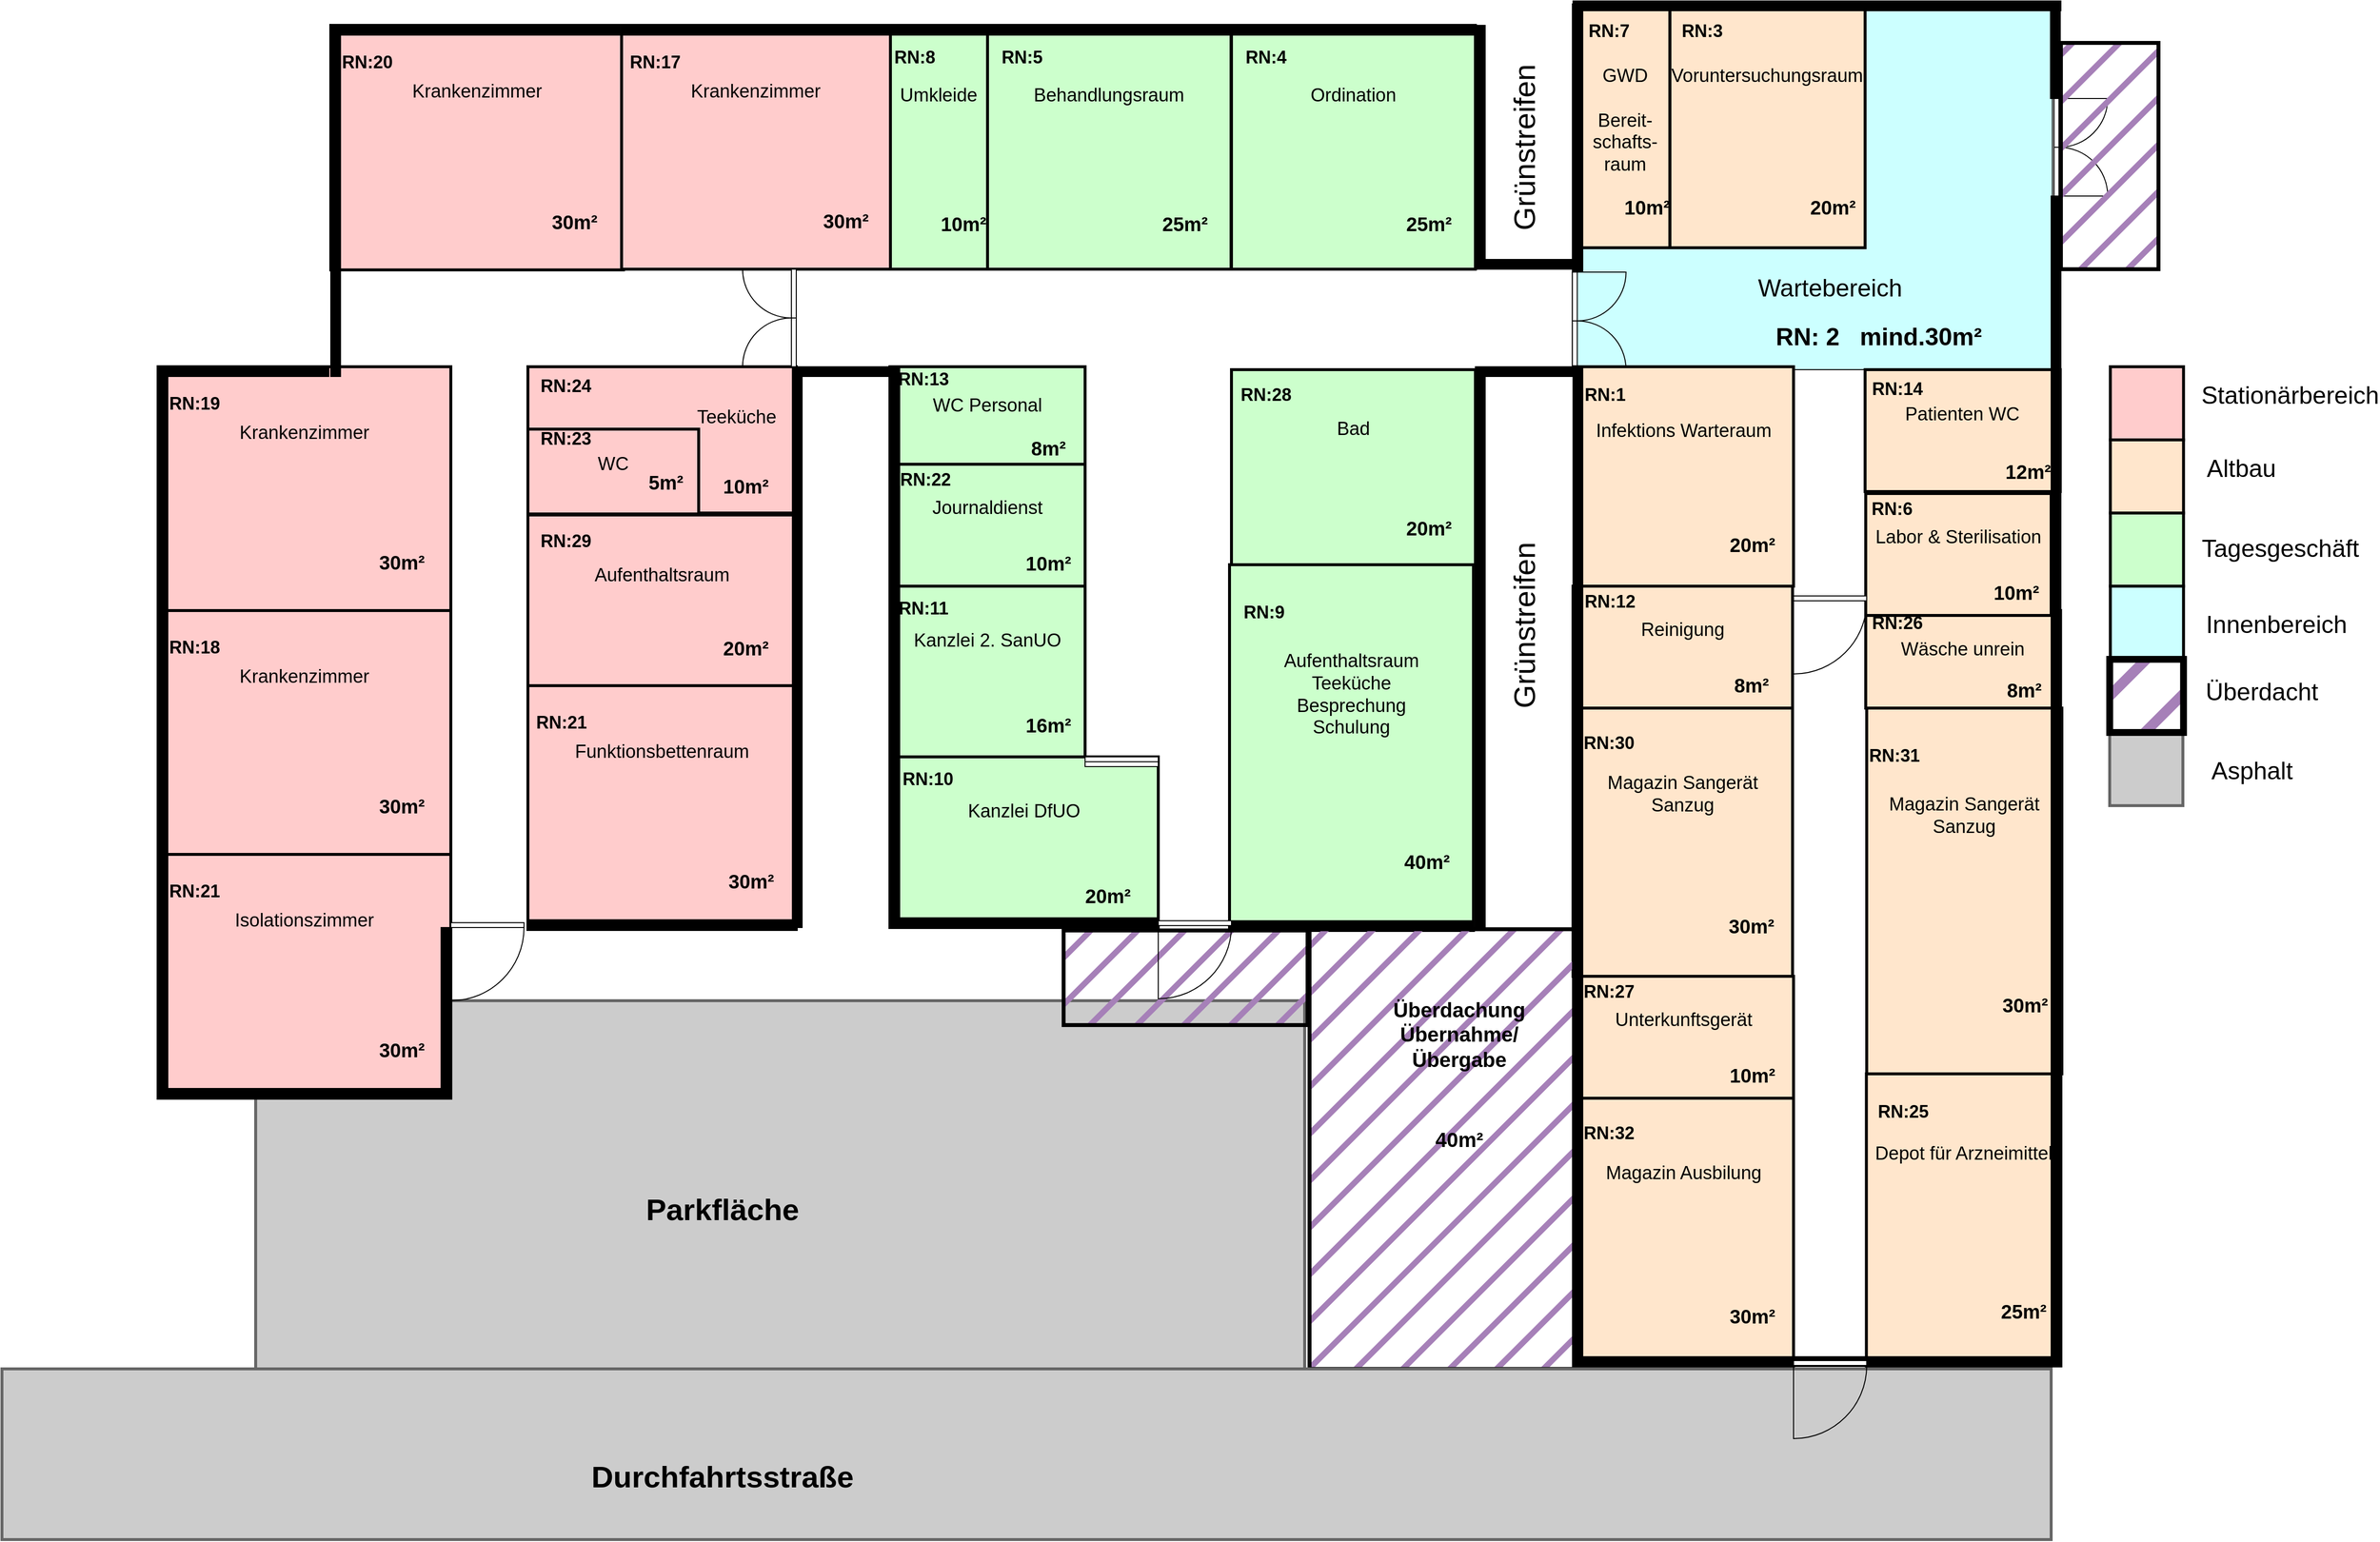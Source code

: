 <mxfile version="20.5.3" type="github"><diagram name="Page-1" id="38b20595-45e3-9b7f-d5ca-b57f44c5b66d"><mxGraphModel dx="6152" dy="2679" grid="1" gridSize="25" guides="1" tooltips="1" connect="1" arrows="1" fold="1" page="1" pageScale="1" pageWidth="1654" pageHeight="1169" math="0" shadow="0"><root><mxCell id="0"/><mxCell id="1" parent="0"/><mxCell id="RjAbN3yXcOrOpelT3g5U-35" value="" style="group" parent="1" vertex="1" connectable="0"><mxGeometry x="-600.66" y="-97" width="500" height="375" as="geometry"/></mxCell><mxCell id="kaSYq1DVyaRBqUA8F0u4-3" value="" style="group" parent="RjAbN3yXcOrOpelT3g5U-35" vertex="1" connectable="0"><mxGeometry width="492" height="375" as="geometry"/></mxCell><mxCell id="RjAbN3yXcOrOpelT3g5U-33" value="" style="rounded=0;whiteSpace=wrap;html=1;fillStyle=solid;fillColor=#CCFFFF;gradientColor=none;" parent="kaSYq1DVyaRBqUA8F0u4-3" vertex="1"><mxGeometry width="492" height="375" as="geometry"/></mxCell><mxCell id="RjAbN3yXcOrOpelT3g5U-34" value="Wartebereich" style="text;html=1;strokeColor=none;fillColor=none;align=center;verticalAlign=middle;whiteSpace=wrap;rounded=0;fillStyle=solid;fontSize=25;" parent="kaSYq1DVyaRBqUA8F0u4-3" vertex="1"><mxGeometry x="142.66" y="275" width="242.66" height="30" as="geometry"/></mxCell><mxCell id="kaSYq1DVyaRBqUA8F0u4-2" value="RN: 2&amp;nbsp;&amp;nbsp; mind.30m²" style="text;html=1;strokeColor=none;fillColor=none;align=center;verticalAlign=middle;whiteSpace=wrap;rounded=0;fillStyle=solid;fontSize=25;fontStyle=1" parent="kaSYq1DVyaRBqUA8F0u4-3" vertex="1"><mxGeometry x="192.66" y="325" width="242.66" height="30" as="geometry"/></mxCell><mxCell id="kaSYq1DVyaRBqUA8F0u4-20" value="" style="group" parent="kaSYq1DVyaRBqUA8F0u4-3" vertex="1" connectable="0"><mxGeometry x="7.34" width="92.66" height="250" as="geometry"/></mxCell><mxCell id="m7lqvvpAXxHi6y3gCFo6-2" value="" style="rounded=0;whiteSpace=wrap;html=1;fillStyle=auto;strokeWidth=3;fillColor=#ffe6cc;strokeColor=#030303;container=0;" parent="kaSYq1DVyaRBqUA8F0u4-20" vertex="1"><mxGeometry width="92.66" height="250" as="geometry"/></mxCell><mxCell id="RjAbN3yXcOrOpelT3g5U-36" value="" style="group" parent="kaSYq1DVyaRBqUA8F0u4-20" vertex="1" connectable="0"><mxGeometry width="92.66" height="250" as="geometry"/></mxCell><mxCell id="m7lqvvpAXxHi6y3gCFo6-3" value="&lt;div&gt;GWD&lt;/div&gt;&lt;div&gt;&lt;br&gt;&lt;/div&gt;&lt;div&gt;Bereit-&lt;/div&gt;&lt;div&gt;schafts-&lt;/div&gt;&lt;div&gt;raum&lt;br&gt;&lt;/div&gt;" style="text;html=1;strokeColor=none;fillColor=none;align=center;verticalAlign=top;whiteSpace=wrap;rounded=0;fillStyle=auto;strokeWidth=3;fontSize=19;container=0;" parent="RjAbN3yXcOrOpelT3g5U-36" vertex="1"><mxGeometry y="55.556" width="92.66" height="138.889" as="geometry"/></mxCell><mxCell id="m7lqvvpAXxHi6y3gCFo6-4" value="RN:7" style="text;html=1;strokeColor=none;fillColor=none;align=center;verticalAlign=middle;whiteSpace=wrap;rounded=0;fillStyle=auto;strokeWidth=3;fontSize=18;fontStyle=1;container=0;" parent="RjAbN3yXcOrOpelT3g5U-36" vertex="1"><mxGeometry x="7.413" width="46.33" height="55.556" as="geometry"/></mxCell><mxCell id="m7lqvvpAXxHi6y3gCFo6-5" value="10m²" style="text;html=1;strokeColor=none;fillColor=none;align=center;verticalAlign=middle;whiteSpace=wrap;rounded=0;fillStyle=auto;strokeWidth=3;fontSize=20;fontStyle=1;container=0;" parent="RjAbN3yXcOrOpelT3g5U-36" vertex="1"><mxGeometry x="46.33" y="166.667" width="46.33" height="83.333" as="geometry"/></mxCell><mxCell id="kaSYq1DVyaRBqUA8F0u4-64" value="" style="verticalLabelPosition=bottom;html=1;verticalAlign=top;align=center;shape=mxgraph.floorplan.doorDouble;aspect=fixed;rotation=-90;" parent="kaSYq1DVyaRBqUA8F0u4-3" vertex="1"><mxGeometry x="-25" y="300" width="100" height="50" as="geometry"/></mxCell><mxCell id="u3zWE18VJpoSn7ixeQs8-63" value="" style="group" parent="1" vertex="1" connectable="0"><mxGeometry x="-500.66" y="-97" width="200" height="250" as="geometry"/></mxCell><mxCell id="u3zWE18VJpoSn7ixeQs8-50" value="" style="rounded=0;whiteSpace=wrap;html=1;fillStyle=auto;strokeWidth=3;fillColor=#ffe6cc;strokeColor=#030303;container=0;" parent="u3zWE18VJpoSn7ixeQs8-63" vertex="1"><mxGeometry width="200" height="250" as="geometry"/></mxCell><mxCell id="u3zWE18VJpoSn7ixeQs8-51" value="&lt;div style=&quot;font-size: 19px;&quot;&gt;Voruntersuchungsraum&lt;/div&gt;&lt;div style=&quot;font-size: 19px;&quot;&gt;&lt;br&gt;&lt;/div&gt;" style="text;html=1;strokeColor=none;fillColor=none;align=center;verticalAlign=top;whiteSpace=wrap;rounded=0;fillStyle=auto;strokeWidth=3;fontSize=19;container=0;" parent="u3zWE18VJpoSn7ixeQs8-63" vertex="1"><mxGeometry y="55.556" width="200" height="138.889" as="geometry"/></mxCell><mxCell id="u3zWE18VJpoSn7ixeQs8-52" value="RN:3" style="text;html=1;strokeColor=none;fillColor=none;align=center;verticalAlign=middle;whiteSpace=wrap;rounded=0;fillStyle=auto;strokeWidth=3;fontSize=18;fontStyle=1;container=0;" parent="u3zWE18VJpoSn7ixeQs8-63" vertex="1"><mxGeometry width="66.667" height="55.556" as="geometry"/></mxCell><mxCell id="u3zWE18VJpoSn7ixeQs8-54" value="20m²" style="text;html=1;strokeColor=none;fillColor=none;align=center;verticalAlign=middle;whiteSpace=wrap;rounded=0;fillStyle=auto;strokeWidth=3;fontSize=20;fontStyle=1;container=0;" parent="u3zWE18VJpoSn7ixeQs8-63" vertex="1"><mxGeometry x="133.333" y="166.667" width="66.667" height="83.333" as="geometry"/></mxCell><mxCell id="kaSYq1DVyaRBqUA8F0u4-56" value="" style="rounded=0;whiteSpace=wrap;html=1;strokeWidth=3;fontSize=21;fillColor=#CCCCCC;fontColor=#333333;strokeColor=#666666;" parent="1" vertex="1"><mxGeometry x="-1950" y="925" width="1075" height="400" as="geometry"/></mxCell><mxCell id="kaSYq1DVyaRBqUA8F0u4-21" value="" style="group" parent="1" vertex="1" connectable="0"><mxGeometry x="-300.66" y="278" width="200" height="125" as="geometry"/></mxCell><mxCell id="kaSYq1DVyaRBqUA8F0u4-22" value="" style="rounded=0;whiteSpace=wrap;html=1;fillStyle=auto;strokeWidth=3;fillColor=#ffe6cc;strokeColor=#030303;container=0;" parent="kaSYq1DVyaRBqUA8F0u4-21" vertex="1"><mxGeometry width="200" height="125" as="geometry"/></mxCell><mxCell id="kaSYq1DVyaRBqUA8F0u4-23" value="Patienten WC" style="text;html=1;strokeColor=none;fillColor=none;align=center;verticalAlign=top;whiteSpace=wrap;rounded=0;fillStyle=auto;strokeWidth=3;fontSize=19;container=0;" parent="kaSYq1DVyaRBqUA8F0u4-21" vertex="1"><mxGeometry y="27.778" width="200" height="69.444" as="geometry"/></mxCell><mxCell id="kaSYq1DVyaRBqUA8F0u4-24" value="RN:14" style="text;html=1;strokeColor=none;fillColor=none;align=center;verticalAlign=middle;whiteSpace=wrap;rounded=0;fillStyle=auto;strokeWidth=3;fontSize=18;fontStyle=1;container=0;" parent="kaSYq1DVyaRBqUA8F0u4-21" vertex="1"><mxGeometry y="6" width="66.667" height="27.778" as="geometry"/></mxCell><mxCell id="kaSYq1DVyaRBqUA8F0u4-25" value="12m²" style="text;html=1;strokeColor=none;fillColor=none;align=center;verticalAlign=middle;whiteSpace=wrap;rounded=0;fillStyle=auto;strokeWidth=3;fontSize=20;fontStyle=1;container=0;" parent="kaSYq1DVyaRBqUA8F0u4-21" vertex="1"><mxGeometry x="133.333" y="83.333" width="66.667" height="41.667" as="geometry"/></mxCell><mxCell id="QElfXkJachdiM2EICLBZ-1" value="" style="group" parent="1" vertex="1" connectable="0"><mxGeometry x="-300" y="525" width="199.67" height="100" as="geometry"/></mxCell><mxCell id="QElfXkJachdiM2EICLBZ-2" value="" style="rounded=0;whiteSpace=wrap;html=1;fillStyle=auto;strokeWidth=3;fillColor=#ffe6cc;strokeColor=#030303;container=0;" parent="QElfXkJachdiM2EICLBZ-1" vertex="1"><mxGeometry width="199.67" height="100" as="geometry"/></mxCell><mxCell id="QElfXkJachdiM2EICLBZ-3" value="Wäsche unrein" style="text;html=1;strokeColor=none;fillColor=none;align=center;verticalAlign=top;whiteSpace=wrap;rounded=0;fillStyle=auto;strokeWidth=3;fontSize=19;container=0;" parent="QElfXkJachdiM2EICLBZ-1" vertex="1"><mxGeometry y="21.53" width="199.341" height="55" as="geometry"/></mxCell><mxCell id="QElfXkJachdiM2EICLBZ-4" value="RN:26" style="text;html=1;strokeColor=none;fillColor=none;align=center;verticalAlign=middle;whiteSpace=wrap;rounded=0;fillStyle=auto;strokeWidth=3;fontSize=18;fontStyle=1;container=0;" parent="QElfXkJachdiM2EICLBZ-1" vertex="1"><mxGeometry x="3.55" width="56.906" height="26" as="geometry"/></mxCell><mxCell id="QElfXkJachdiM2EICLBZ-5" value="8m²" style="text;html=1;strokeColor=none;fillColor=none;align=center;verticalAlign=middle;whiteSpace=wrap;rounded=0;fillStyle=auto;strokeWidth=3;fontSize=20;fontStyle=1;container=0;" parent="QElfXkJachdiM2EICLBZ-1" vertex="1"><mxGeometry x="124.794" y="62" width="74.547" height="38" as="geometry"/></mxCell><mxCell id="kaSYq1DVyaRBqUA8F0u4-6" value="" style="group" parent="1" vertex="1" connectable="0"><mxGeometry x="-599" y="275" width="225" height="225" as="geometry"/></mxCell><mxCell id="m7lqvvpAXxHi6y3gCFo6-7" value="" style="rounded=0;whiteSpace=wrap;html=1;fillStyle=auto;strokeWidth=3;fillColor=#ffe6cc;strokeColor=#030303;container=0;" parent="kaSYq1DVyaRBqUA8F0u4-6" vertex="1"><mxGeometry width="225" height="225" as="geometry"/></mxCell><mxCell id="m7lqvvpAXxHi6y3gCFo6-8" value="Infektions Warteraum" style="text;html=1;strokeColor=none;fillColor=none;align=center;verticalAlign=top;whiteSpace=wrap;rounded=0;fillStyle=auto;strokeWidth=3;fontSize=19;container=0;" parent="kaSYq1DVyaRBqUA8F0u4-6" vertex="1"><mxGeometry x="0.37" y="48.442" width="224.63" height="123.75" as="geometry"/></mxCell><mxCell id="m7lqvvpAXxHi6y3gCFo6-9" value="RN:1" style="text;html=1;strokeColor=none;fillColor=none;align=center;verticalAlign=middle;whiteSpace=wrap;rounded=0;fillStyle=auto;strokeWidth=3;fontSize=18;fontStyle=1;container=0;" parent="kaSYq1DVyaRBqUA8F0u4-6" vertex="1"><mxGeometry x="0.37" width="64.125" height="58.5" as="geometry"/></mxCell><mxCell id="m7lqvvpAXxHi6y3gCFo6-10" value="20m²" style="text;html=1;strokeColor=none;fillColor=none;align=center;verticalAlign=middle;whiteSpace=wrap;rounded=0;fillStyle=auto;strokeWidth=3;fontSize=20;fontStyle=1;container=0;" parent="kaSYq1DVyaRBqUA8F0u4-6" vertex="1"><mxGeometry x="140.995" y="139.5" width="84.004" height="85.5" as="geometry"/></mxCell><mxCell id="m7lqvvpAXxHi6y3gCFo6-11" value="" style="group" parent="1" vertex="1" connectable="0"><mxGeometry x="-300" y="405" width="190" height="125" as="geometry"/></mxCell><mxCell id="m7lqvvpAXxHi6y3gCFo6-12" value="" style="rounded=0;whiteSpace=wrap;html=1;fillStyle=auto;strokeWidth=3;fillColor=#ffe6cc;strokeColor=#030303;container=0;" parent="m7lqvvpAXxHi6y3gCFo6-11" vertex="1"><mxGeometry width="190.0" height="125" as="geometry"/></mxCell><mxCell id="m7lqvvpAXxHi6y3gCFo6-13" value="Labor &amp;amp; Sterilisation" style="text;html=1;strokeColor=none;fillColor=none;align=center;verticalAlign=top;whiteSpace=wrap;rounded=0;fillStyle=auto;strokeWidth=3;fontSize=19;container=0;" parent="m7lqvvpAXxHi6y3gCFo6-11" vertex="1"><mxGeometry y="26.913" width="189.687" height="68.75" as="geometry"/></mxCell><mxCell id="m7lqvvpAXxHi6y3gCFo6-14" value="RN:6" style="text;html=1;strokeColor=none;fillColor=none;align=center;verticalAlign=middle;whiteSpace=wrap;rounded=0;fillStyle=auto;strokeWidth=3;fontSize=18;fontStyle=1;container=0;" parent="m7lqvvpAXxHi6y3gCFo6-11" vertex="1"><mxGeometry width="54.15" height="32.5" as="geometry"/></mxCell><mxCell id="m7lqvvpAXxHi6y3gCFo6-15" value="10m²" style="text;html=1;strokeColor=none;fillColor=none;align=center;verticalAlign=middle;whiteSpace=wrap;rounded=0;fillStyle=auto;strokeWidth=3;fontSize=20;fontStyle=1;container=0;" parent="m7lqvvpAXxHi6y3gCFo6-11" vertex="1"><mxGeometry x="118.75" y="77.5" width="70.936" height="47.5" as="geometry"/></mxCell><mxCell id="m7lqvvpAXxHi6y3gCFo6-16" value="" style="group" parent="1" vertex="1" connectable="0"><mxGeometry x="-1200" y="-75" width="249.59" height="250" as="geometry"/></mxCell><mxCell id="m7lqvvpAXxHi6y3gCFo6-17" value="" style="rounded=0;whiteSpace=wrap;html=1;fillStyle=auto;strokeWidth=3;fillColor=#CCFFCC;strokeColor=#030303;container=0;" parent="m7lqvvpAXxHi6y3gCFo6-16" vertex="1"><mxGeometry width="249.59" height="250" as="geometry"/></mxCell><mxCell id="m7lqvvpAXxHi6y3gCFo6-18" value="&lt;div style=&quot;font-size: 19px;&quot;&gt;Behandlungsraum&lt;/div&gt;&lt;div style=&quot;font-size: 19px;&quot;&gt;&lt;br&gt;&lt;/div&gt;" style="text;html=1;strokeColor=none;fillColor=none;align=center;verticalAlign=top;whiteSpace=wrap;rounded=0;fillStyle=auto;strokeWidth=3;fontSize=19;container=0;" parent="m7lqvvpAXxHi6y3gCFo6-16" vertex="1"><mxGeometry y="53.825" width="249.179" height="137.5" as="geometry"/></mxCell><mxCell id="m7lqvvpAXxHi6y3gCFo6-19" value="&lt;div&gt;RN:5&lt;/div&gt;" style="text;html=1;strokeColor=none;fillColor=none;align=center;verticalAlign=middle;whiteSpace=wrap;rounded=0;fillStyle=auto;strokeWidth=3;fontSize=18;fontStyle=1;container=0;" parent="m7lqvvpAXxHi6y3gCFo6-16" vertex="1"><mxGeometry width="71.133" height="65" as="geometry"/></mxCell><mxCell id="m7lqvvpAXxHi6y3gCFo6-20" value="25m²" style="text;html=1;strokeColor=none;fillColor=none;align=center;verticalAlign=middle;whiteSpace=wrap;rounded=0;fillStyle=auto;strokeWidth=3;fontSize=20;fontStyle=1;container=0;" parent="m7lqvvpAXxHi6y3gCFo6-16" vertex="1"><mxGeometry x="155.994" y="155" width="93.184" height="95.0" as="geometry"/></mxCell><mxCell id="m7lqvvpAXxHi6y3gCFo6-23" value="" style="group" parent="1" vertex="1" connectable="0"><mxGeometry x="-952" y="478" width="250" height="375" as="geometry"/></mxCell><mxCell id="m7lqvvpAXxHi6y3gCFo6-24" value="" style="rounded=0;whiteSpace=wrap;html=1;fillStyle=auto;strokeWidth=3;fillColor=#CCFFCC;strokeColor=#030303;container=0;" parent="m7lqvvpAXxHi6y3gCFo6-23" vertex="1"><mxGeometry width="250" height="375.0" as="geometry"/></mxCell><mxCell id="m7lqvvpAXxHi6y3gCFo6-25" value="&lt;div&gt;Aufenthaltsraum&lt;/div&gt;&lt;div&gt;Teeküche&lt;/div&gt;&lt;div&gt;Besprechung&lt;/div&gt;&lt;div&gt;Schulung&lt;br&gt;&lt;/div&gt;" style="text;html=1;strokeColor=none;fillColor=none;align=center;verticalAlign=top;whiteSpace=wrap;rounded=0;fillStyle=auto;strokeWidth=3;fontSize=19;container=0;" parent="m7lqvvpAXxHi6y3gCFo6-23" vertex="1"><mxGeometry y="80.738" width="249.588" height="206.25" as="geometry"/></mxCell><mxCell id="m7lqvvpAXxHi6y3gCFo6-26" value="RN:9" style="text;html=1;strokeColor=none;fillColor=none;align=center;verticalAlign=middle;whiteSpace=wrap;rounded=0;fillStyle=auto;strokeWidth=3;fontSize=18;fontStyle=1;container=0;" parent="m7lqvvpAXxHi6y3gCFo6-23" vertex="1"><mxGeometry width="71.25" height="97.5" as="geometry"/></mxCell><mxCell id="m7lqvvpAXxHi6y3gCFo6-27" value="40m²" style="text;html=1;strokeColor=none;fillColor=none;align=center;verticalAlign=middle;whiteSpace=wrap;rounded=0;fillStyle=auto;strokeWidth=3;fontSize=20;fontStyle=1;container=0;" parent="m7lqvvpAXxHi6y3gCFo6-23" vertex="1"><mxGeometry x="156.25" y="232.5" width="93.337" height="142.5" as="geometry"/></mxCell><mxCell id="m7lqvvpAXxHi6y3gCFo6-28" value="" style="group" parent="1" vertex="1" connectable="0"><mxGeometry x="-950" y="-75" width="250" height="250" as="geometry"/></mxCell><mxCell id="m7lqvvpAXxHi6y3gCFo6-29" value="" style="rounded=0;whiteSpace=wrap;html=1;fillStyle=auto;strokeWidth=3;fillColor=#CCFFCC;strokeColor=#030303;container=0;" parent="m7lqvvpAXxHi6y3gCFo6-28" vertex="1"><mxGeometry width="250" height="250" as="geometry"/></mxCell><mxCell id="m7lqvvpAXxHi6y3gCFo6-30" value="Ordination" style="text;html=1;strokeColor=none;fillColor=none;align=center;verticalAlign=top;whiteSpace=wrap;rounded=0;fillStyle=auto;strokeWidth=3;fontSize=19;container=0;" parent="m7lqvvpAXxHi6y3gCFo6-28" vertex="1"><mxGeometry y="53.825" width="249.588" height="137.5" as="geometry"/></mxCell><mxCell id="m7lqvvpAXxHi6y3gCFo6-31" value="&lt;div&gt;RN:4&lt;/div&gt;" style="text;html=1;strokeColor=none;fillColor=none;align=center;verticalAlign=middle;whiteSpace=wrap;rounded=0;fillStyle=auto;strokeWidth=3;fontSize=18;fontStyle=1;container=0;" parent="m7lqvvpAXxHi6y3gCFo6-28" vertex="1"><mxGeometry width="71.25" height="65.0" as="geometry"/></mxCell><mxCell id="m7lqvvpAXxHi6y3gCFo6-32" value="25m²" style="text;html=1;strokeColor=none;fillColor=none;align=center;verticalAlign=middle;whiteSpace=wrap;rounded=0;fillStyle=auto;strokeWidth=3;fontSize=20;fontStyle=1;container=0;" parent="m7lqvvpAXxHi6y3gCFo6-28" vertex="1"><mxGeometry x="156.25" y="155.0" width="93.337" height="95.0" as="geometry"/></mxCell><mxCell id="m7lqvvpAXxHi6y3gCFo6-34" value="" style="group" parent="1" vertex="1" connectable="0"><mxGeometry x="-950" y="278" width="250" height="200" as="geometry"/></mxCell><mxCell id="m7lqvvpAXxHi6y3gCFo6-35" value="" style="rounded=0;whiteSpace=wrap;html=1;fillStyle=auto;strokeWidth=3;fillColor=#CCFFCC;strokeColor=#030303;container=0;" parent="m7lqvvpAXxHi6y3gCFo6-34" vertex="1"><mxGeometry width="250" height="200" as="geometry"/></mxCell><mxCell id="m7lqvvpAXxHi6y3gCFo6-36" value="Bad" style="text;html=1;strokeColor=none;fillColor=none;align=center;verticalAlign=top;whiteSpace=wrap;rounded=0;fillStyle=auto;strokeWidth=3;fontSize=19;container=0;" parent="m7lqvvpAXxHi6y3gCFo6-34" vertex="1"><mxGeometry y="43.06" width="249.588" height="110" as="geometry"/></mxCell><mxCell id="m7lqvvpAXxHi6y3gCFo6-37" value="RN:28" style="text;html=1;strokeColor=none;fillColor=none;align=center;verticalAlign=middle;whiteSpace=wrap;rounded=0;fillStyle=auto;strokeWidth=3;fontSize=18;fontStyle=1;container=0;" parent="m7lqvvpAXxHi6y3gCFo6-34" vertex="1"><mxGeometry width="71.25" height="52" as="geometry"/></mxCell><mxCell id="m7lqvvpAXxHi6y3gCFo6-38" value="20m²" style="text;html=1;strokeColor=none;fillColor=none;align=center;verticalAlign=middle;whiteSpace=wrap;rounded=0;fillStyle=auto;strokeWidth=3;fontSize=20;fontStyle=1;container=0;" parent="m7lqvvpAXxHi6y3gCFo6-34" vertex="1"><mxGeometry x="156.25" y="124" width="93.338" height="76" as="geometry"/></mxCell><mxCell id="m7lqvvpAXxHi6y3gCFo6-39" value="" style="group;fillColor=none;" parent="1" vertex="1" connectable="0"><mxGeometry x="-1300" y="275" width="200" height="103" as="geometry"/></mxCell><mxCell id="m7lqvvpAXxHi6y3gCFo6-40" value="" style="rounded=0;whiteSpace=wrap;html=1;fillStyle=auto;strokeWidth=3;fillColor=#CCFFCC;strokeColor=#030303;container=0;" parent="m7lqvvpAXxHi6y3gCFo6-39" vertex="1"><mxGeometry width="200" height="103" as="geometry"/></mxCell><mxCell id="m7lqvvpAXxHi6y3gCFo6-41" value="WC Personal" style="text;html=1;strokeColor=none;fillColor=none;align=center;verticalAlign=top;whiteSpace=wrap;rounded=0;fillStyle=auto;strokeWidth=3;fontSize=19;container=0;" parent="m7lqvvpAXxHi6y3gCFo6-39" vertex="1"><mxGeometry y="22.176" width="199.671" height="56.65" as="geometry"/></mxCell><mxCell id="m7lqvvpAXxHi6y3gCFo6-42" value="RN:13" style="text;html=1;strokeColor=none;fillColor=none;align=center;verticalAlign=middle;whiteSpace=wrap;rounded=0;fillStyle=auto;strokeWidth=3;fontSize=18;fontStyle=1;container=0;" parent="m7lqvvpAXxHi6y3gCFo6-39" vertex="1"><mxGeometry x="6" width="57" height="26.78" as="geometry"/></mxCell><mxCell id="m7lqvvpAXxHi6y3gCFo6-43" value="8m²" style="text;html=1;strokeColor=none;fillColor=none;align=center;verticalAlign=middle;whiteSpace=wrap;rounded=0;fillStyle=auto;strokeWidth=3;fontSize=20;fontStyle=1;container=0;" parent="m7lqvvpAXxHi6y3gCFo6-39" vertex="1"><mxGeometry x="125" y="63.86" width="74.67" height="39.14" as="geometry"/></mxCell><mxCell id="m7lqvvpAXxHi6y3gCFo6-45" value="" style="group" parent="1" vertex="1" connectable="0"><mxGeometry x="-1300" y="-75" width="100" height="250" as="geometry"/></mxCell><mxCell id="m7lqvvpAXxHi6y3gCFo6-46" value="" style="rounded=0;whiteSpace=wrap;html=1;fillStyle=auto;strokeWidth=3;fillColor=#CCFFCC;strokeColor=#030303;container=0;" parent="m7lqvvpAXxHi6y3gCFo6-45" vertex="1"><mxGeometry width="100" height="250" as="geometry"/></mxCell><mxCell id="m7lqvvpAXxHi6y3gCFo6-47" value="Umkleide" style="text;html=1;strokeColor=none;fillColor=none;align=center;verticalAlign=top;whiteSpace=wrap;rounded=0;fillStyle=auto;strokeWidth=3;fontSize=19;container=0;" parent="m7lqvvpAXxHi6y3gCFo6-45" vertex="1"><mxGeometry y="53.825" width="99.835" height="137.5" as="geometry"/></mxCell><mxCell id="m7lqvvpAXxHi6y3gCFo6-48" value="RN:8" style="text;html=1;strokeColor=none;fillColor=none;align=center;verticalAlign=middle;whiteSpace=wrap;rounded=0;fillStyle=auto;strokeWidth=3;fontSize=18;fontStyle=1;container=0;" parent="m7lqvvpAXxHi6y3gCFo6-45" vertex="1"><mxGeometry x="11" width="28.5" height="65.0" as="geometry"/></mxCell><mxCell id="m7lqvvpAXxHi6y3gCFo6-49" value="&lt;div&gt;10m²&lt;/div&gt;" style="text;html=1;strokeColor=none;fillColor=none;align=center;verticalAlign=middle;whiteSpace=wrap;rounded=0;fillStyle=auto;strokeWidth=3;fontSize=20;fontStyle=1;container=0;" parent="m7lqvvpAXxHi6y3gCFo6-45" vertex="1"><mxGeometry x="56.5" y="155.0" width="37.335" height="95.0" as="geometry"/></mxCell><mxCell id="m7lqvvpAXxHi6y3gCFo6-50" value="" style="group" parent="1" vertex="1" connectable="0"><mxGeometry x="-1300" y="500" width="200" height="175" as="geometry"/></mxCell><mxCell id="m7lqvvpAXxHi6y3gCFo6-51" value="" style="rounded=0;whiteSpace=wrap;html=1;fillStyle=auto;strokeWidth=3;fillColor=#CCFFCC;strokeColor=#030303;container=0;" parent="m7lqvvpAXxHi6y3gCFo6-50" vertex="1"><mxGeometry width="200" height="175" as="geometry"/></mxCell><mxCell id="m7lqvvpAXxHi6y3gCFo6-52" value="Kanzlei 2. SanUO" style="text;html=1;strokeColor=none;fillColor=none;align=center;verticalAlign=top;whiteSpace=wrap;rounded=0;fillStyle=auto;strokeWidth=3;fontSize=19;container=0;" parent="m7lqvvpAXxHi6y3gCFo6-50" vertex="1"><mxGeometry y="37.678" width="199.671" height="96.25" as="geometry"/></mxCell><mxCell id="m7lqvvpAXxHi6y3gCFo6-53" value="RN:11" style="text;html=1;strokeColor=none;fillColor=none;align=center;verticalAlign=middle;whiteSpace=wrap;rounded=0;fillStyle=auto;strokeWidth=3;fontSize=18;fontStyle=1;container=0;" parent="m7lqvvpAXxHi6y3gCFo6-50" vertex="1"><mxGeometry x="6" width="57" height="45.5" as="geometry"/></mxCell><mxCell id="m7lqvvpAXxHi6y3gCFo6-54" value="16m²" style="text;html=1;strokeColor=none;fillColor=none;align=center;verticalAlign=middle;whiteSpace=wrap;rounded=0;fillStyle=auto;strokeWidth=3;fontSize=20;fontStyle=1;container=0;" parent="m7lqvvpAXxHi6y3gCFo6-50" vertex="1"><mxGeometry x="125" y="108.5" width="74.67" height="66.5" as="geometry"/></mxCell><mxCell id="m7lqvvpAXxHi6y3gCFo6-60" value="" style="group" parent="1" vertex="1" connectable="0"><mxGeometry x="-1300" y="375" width="200" height="125" as="geometry"/></mxCell><mxCell id="m7lqvvpAXxHi6y3gCFo6-61" value="" style="rounded=0;whiteSpace=wrap;html=1;fillStyle=auto;strokeWidth=3;fillColor=#CCFFCC;strokeColor=#030303;container=0;" parent="m7lqvvpAXxHi6y3gCFo6-60" vertex="1"><mxGeometry width="200" height="125" as="geometry"/></mxCell><mxCell id="m7lqvvpAXxHi6y3gCFo6-62" value="Journaldienst" style="text;html=1;strokeColor=none;fillColor=none;align=center;verticalAlign=top;whiteSpace=wrap;rounded=0;fillStyle=auto;strokeWidth=3;fontSize=19;container=0;" parent="m7lqvvpAXxHi6y3gCFo6-60" vertex="1"><mxGeometry y="26.913" width="199.671" height="68.75" as="geometry"/></mxCell><mxCell id="m7lqvvpAXxHi6y3gCFo6-63" value="RN:22" style="text;html=1;strokeColor=none;fillColor=none;align=center;verticalAlign=middle;whiteSpace=wrap;rounded=0;fillStyle=auto;strokeWidth=3;fontSize=18;fontStyle=1;container=0;" parent="m7lqvvpAXxHi6y3gCFo6-60" vertex="1"><mxGeometry x="8" width="57" height="32.5" as="geometry"/></mxCell><mxCell id="m7lqvvpAXxHi6y3gCFo6-64" value="10m²" style="text;html=1;strokeColor=none;fillColor=none;align=center;verticalAlign=middle;whiteSpace=wrap;rounded=0;fillStyle=auto;strokeWidth=3;fontSize=20;fontStyle=1;container=0;" parent="m7lqvvpAXxHi6y3gCFo6-60" vertex="1"><mxGeometry x="125" y="77.5" width="74.67" height="47.5" as="geometry"/></mxCell><mxCell id="m7lqvvpAXxHi6y3gCFo6-55" value="" style="group" parent="1" vertex="1" connectable="0"><mxGeometry x="-1300" y="675" width="300" height="175" as="geometry"/></mxCell><mxCell id="m7lqvvpAXxHi6y3gCFo6-56" value="" style="rounded=0;whiteSpace=wrap;html=1;fillStyle=auto;strokeWidth=3;fillColor=#CCFFCC;strokeColor=#030303;container=0;" parent="m7lqvvpAXxHi6y3gCFo6-55" vertex="1"><mxGeometry width="275" height="175" as="geometry"/></mxCell><mxCell id="m7lqvvpAXxHi6y3gCFo6-57" value="Kanzlei DfUO" style="text;html=1;strokeColor=none;fillColor=none;align=center;verticalAlign=top;whiteSpace=wrap;rounded=0;fillStyle=auto;strokeWidth=3;fontSize=19;container=0;" parent="m7lqvvpAXxHi6y3gCFo6-55" vertex="1"><mxGeometry y="37.678" width="274.547" height="96.25" as="geometry"/></mxCell><mxCell id="m7lqvvpAXxHi6y3gCFo6-58" value="RN:10" style="text;html=1;strokeColor=none;fillColor=none;align=center;verticalAlign=middle;whiteSpace=wrap;rounded=0;fillStyle=auto;strokeWidth=3;fontSize=18;fontStyle=1;container=0;" parent="m7lqvvpAXxHi6y3gCFo6-55" vertex="1"><mxGeometry width="78.375" height="45.5" as="geometry"/></mxCell><mxCell id="m7lqvvpAXxHi6y3gCFo6-59" value="20m²" style="text;html=1;strokeColor=none;fillColor=none;align=center;verticalAlign=middle;whiteSpace=wrap;rounded=0;fillStyle=auto;strokeWidth=3;fontSize=20;fontStyle=1;container=0;" parent="m7lqvvpAXxHi6y3gCFo6-55" vertex="1"><mxGeometry x="171.875" y="108.5" width="102.671" height="66.5" as="geometry"/></mxCell><mxCell id="RjAbN3yXcOrOpelT3g5U-20" value="" style="verticalLabelPosition=bottom;html=1;verticalAlign=top;align=center;shape=mxgraph.floorplan.window;" parent="m7lqvvpAXxHi6y3gCFo6-55" vertex="1"><mxGeometry x="200" width="75" height="10" as="geometry"/></mxCell><mxCell id="IZH4j_DPwdmTfaHy2hBq-5" value="" style="verticalLabelPosition=bottom;html=1;verticalAlign=top;align=center;shape=mxgraph.floorplan.wallCorner;fillColor=strokeColor;direction=north" parent="m7lqvvpAXxHi6y3gCFo6-55" vertex="1"><mxGeometry y="-400" width="275" height="575" as="geometry"/></mxCell><mxCell id="QElfXkJachdiM2EICLBZ-6" value="" style="group" parent="1" vertex="1" connectable="0"><mxGeometry x="-599" y="900" width="225" height="125" as="geometry"/></mxCell><mxCell id="QElfXkJachdiM2EICLBZ-7" value="" style="rounded=0;whiteSpace=wrap;html=1;fillStyle=auto;strokeWidth=3;fillColor=#ffe6cc;strokeColor=#030303;container=0;" parent="QElfXkJachdiM2EICLBZ-6" vertex="1"><mxGeometry width="225" height="125" as="geometry"/></mxCell><mxCell id="QElfXkJachdiM2EICLBZ-8" value="Unterkunftsgerät" style="text;html=1;strokeColor=none;fillColor=none;align=center;verticalAlign=top;whiteSpace=wrap;rounded=0;fillStyle=auto;strokeWidth=3;fontSize=19;container=0;" parent="QElfXkJachdiM2EICLBZ-6" vertex="1"><mxGeometry y="26.913" width="224.63" height="68.75" as="geometry"/></mxCell><mxCell id="QElfXkJachdiM2EICLBZ-9" value="RN:27" style="text;html=1;strokeColor=none;fillColor=none;align=center;verticalAlign=middle;whiteSpace=wrap;rounded=0;fillStyle=auto;strokeWidth=3;fontSize=18;fontStyle=1;container=0;" parent="QElfXkJachdiM2EICLBZ-6" vertex="1"><mxGeometry x="4" width="64.125" height="32.5" as="geometry"/></mxCell><mxCell id="QElfXkJachdiM2EICLBZ-10" value="10m²" style="text;html=1;strokeColor=none;fillColor=none;align=center;verticalAlign=middle;whiteSpace=wrap;rounded=0;fillStyle=auto;strokeWidth=3;fontSize=20;fontStyle=1;container=0;" parent="QElfXkJachdiM2EICLBZ-6" vertex="1"><mxGeometry x="140.625" y="77.5" width="84.004" height="47.5" as="geometry"/></mxCell><mxCell id="QElfXkJachdiM2EICLBZ-11" value="" style="group" parent="1" vertex="1" connectable="0"><mxGeometry x="-599" y="1025" width="225" height="275" as="geometry"/></mxCell><mxCell id="QElfXkJachdiM2EICLBZ-12" value="" style="rounded=0;whiteSpace=wrap;html=1;fillStyle=auto;strokeWidth=3;fillColor=#ffe6cc;strokeColor=#030303;container=0;" parent="QElfXkJachdiM2EICLBZ-11" vertex="1"><mxGeometry width="225" height="275" as="geometry"/></mxCell><mxCell id="QElfXkJachdiM2EICLBZ-13" value="Magazin Ausbilung" style="text;html=1;strokeColor=none;fillColor=none;align=center;verticalAlign=top;whiteSpace=wrap;rounded=0;fillStyle=auto;strokeWidth=3;fontSize=19;container=0;" parent="QElfXkJachdiM2EICLBZ-11" vertex="1"><mxGeometry y="59.208" width="224.63" height="151.25" as="geometry"/></mxCell><mxCell id="QElfXkJachdiM2EICLBZ-14" value="RN:32" style="text;html=1;strokeColor=none;fillColor=none;align=center;verticalAlign=middle;whiteSpace=wrap;rounded=0;fillStyle=auto;strokeWidth=3;fontSize=18;fontStyle=1;container=0;" parent="QElfXkJachdiM2EICLBZ-11" vertex="1"><mxGeometry x="4" width="64.125" height="71.5" as="geometry"/></mxCell><mxCell id="QElfXkJachdiM2EICLBZ-15" value="30m²" style="text;html=1;strokeColor=none;fillColor=none;align=center;verticalAlign=middle;whiteSpace=wrap;rounded=0;fillStyle=auto;strokeWidth=3;fontSize=20;fontStyle=1;container=0;" parent="QElfXkJachdiM2EICLBZ-11" vertex="1"><mxGeometry x="140.625" y="170.5" width="84.004" height="104.5" as="geometry"/></mxCell><mxCell id="Mdi7qmPaL45vFRjn11RK-1" value="" style="group" parent="1" vertex="1" connectable="0"><mxGeometry x="-600" y="500" width="225" height="125" as="geometry"/></mxCell><mxCell id="Mdi7qmPaL45vFRjn11RK-2" value="" style="rounded=0;whiteSpace=wrap;html=1;fillStyle=auto;strokeWidth=3;fillColor=#ffe6cc;strokeColor=#030303;container=0;" parent="Mdi7qmPaL45vFRjn11RK-1" vertex="1"><mxGeometry width="225.0" height="125" as="geometry"/></mxCell><mxCell id="Mdi7qmPaL45vFRjn11RK-3" value="Reinigung" style="text;html=1;strokeColor=none;fillColor=none;align=center;verticalAlign=top;whiteSpace=wrap;rounded=0;fillStyle=auto;strokeWidth=3;fontSize=19;container=0;" parent="Mdi7qmPaL45vFRjn11RK-1" vertex="1"><mxGeometry y="26.913" width="224.63" height="68.75" as="geometry"/></mxCell><mxCell id="Mdi7qmPaL45vFRjn11RK-4" value="RN:12" style="text;html=1;strokeColor=none;fillColor=none;align=center;verticalAlign=middle;whiteSpace=wrap;rounded=0;fillStyle=auto;strokeWidth=3;fontSize=18;fontStyle=1;container=0;" parent="Mdi7qmPaL45vFRjn11RK-1" vertex="1"><mxGeometry x="6" width="64.125" height="32.5" as="geometry"/></mxCell><mxCell id="Mdi7qmPaL45vFRjn11RK-5" value="8m²" style="text;html=1;strokeColor=none;fillColor=none;align=center;verticalAlign=middle;whiteSpace=wrap;rounded=0;fillStyle=auto;strokeWidth=3;fontSize=20;fontStyle=1;container=0;" parent="Mdi7qmPaL45vFRjn11RK-1" vertex="1"><mxGeometry x="140.625" y="77.5" width="84.004" height="47.5" as="geometry"/></mxCell><mxCell id="Mdi7qmPaL45vFRjn11RK-6" value="" style="group" parent="1" vertex="1" connectable="0"><mxGeometry x="-600" y="625" width="225" height="275" as="geometry"/></mxCell><mxCell id="Mdi7qmPaL45vFRjn11RK-7" value="" style="rounded=0;whiteSpace=wrap;html=1;fillStyle=auto;strokeWidth=3;fillColor=#ffe6cc;strokeColor=#030303;container=0;" parent="Mdi7qmPaL45vFRjn11RK-6" vertex="1"><mxGeometry width="225.0" height="275" as="geometry"/></mxCell><mxCell id="Mdi7qmPaL45vFRjn11RK-8" value="Magazin Sangerät&lt;br&gt;Sanzug" style="text;html=1;strokeColor=none;fillColor=none;align=center;verticalAlign=top;whiteSpace=wrap;rounded=0;fillStyle=auto;strokeWidth=3;fontSize=19;container=0;" parent="Mdi7qmPaL45vFRjn11RK-6" vertex="1"><mxGeometry y="59.208" width="224.63" height="151.25" as="geometry"/></mxCell><mxCell id="Mdi7qmPaL45vFRjn11RK-9" value="RN:30" style="text;html=1;strokeColor=none;fillColor=none;align=center;verticalAlign=middle;whiteSpace=wrap;rounded=0;fillStyle=auto;strokeWidth=3;fontSize=18;fontStyle=1;container=0;" parent="Mdi7qmPaL45vFRjn11RK-6" vertex="1"><mxGeometry x="5" width="64.125" height="71.5" as="geometry"/></mxCell><mxCell id="Mdi7qmPaL45vFRjn11RK-10" value="30m²" style="text;html=1;strokeColor=none;fillColor=none;align=center;verticalAlign=middle;whiteSpace=wrap;rounded=0;fillStyle=auto;strokeWidth=3;fontSize=20;fontStyle=1;container=0;" parent="Mdi7qmPaL45vFRjn11RK-6" vertex="1"><mxGeometry x="140.625" y="170.5" width="84.004" height="104.5" as="geometry"/></mxCell><mxCell id="Mdi7qmPaL45vFRjn11RK-11" value="" style="group" parent="1" vertex="1" connectable="0"><mxGeometry x="-299" y="625" width="200" height="375" as="geometry"/></mxCell><mxCell id="Mdi7qmPaL45vFRjn11RK-12" value="" style="rounded=0;whiteSpace=wrap;html=1;fillStyle=auto;strokeWidth=3;fillColor=#ffe6cc;strokeColor=#030303;container=0;" parent="Mdi7qmPaL45vFRjn11RK-11" vertex="1"><mxGeometry width="200" height="375" as="geometry"/></mxCell><mxCell id="Mdi7qmPaL45vFRjn11RK-13" value="Magazin Sangerät&lt;br&gt;Sanzug" style="text;html=1;strokeColor=none;fillColor=none;align=center;verticalAlign=top;whiteSpace=wrap;rounded=0;fillStyle=auto;strokeWidth=3;fontSize=19;container=0;" parent="Mdi7qmPaL45vFRjn11RK-11" vertex="1"><mxGeometry y="80.738" width="199.671" height="206.25" as="geometry"/></mxCell><mxCell id="Mdi7qmPaL45vFRjn11RK-14" value="RN:31" style="text;html=1;strokeColor=none;fillColor=none;align=center;verticalAlign=middle;whiteSpace=wrap;rounded=0;fillStyle=auto;strokeWidth=3;fontSize=18;fontStyle=1;container=0;" parent="Mdi7qmPaL45vFRjn11RK-11" vertex="1"><mxGeometry width="57" height="97.5" as="geometry"/></mxCell><mxCell id="Mdi7qmPaL45vFRjn11RK-15" value="30m²" style="text;html=1;strokeColor=none;fillColor=none;align=center;verticalAlign=middle;whiteSpace=wrap;rounded=0;fillStyle=auto;strokeWidth=3;fontSize=20;fontStyle=1;container=0;" parent="Mdi7qmPaL45vFRjn11RK-11" vertex="1"><mxGeometry x="125" y="232.5" width="74.67" height="142.5" as="geometry"/></mxCell><mxCell id="Mdi7qmPaL45vFRjn11RK-16" value="" style="group" parent="1" vertex="1" connectable="0"><mxGeometry x="-299.34" y="1000" width="199.34" height="302.5" as="geometry"/></mxCell><mxCell id="Mdi7qmPaL45vFRjn11RK-17" value="" style="rounded=0;whiteSpace=wrap;html=1;fillStyle=auto;strokeWidth=3;fillColor=#ffe6cc;strokeColor=#030303;container=0;" parent="Mdi7qmPaL45vFRjn11RK-16" vertex="1"><mxGeometry width="199.34" height="299.505" as="geometry"/></mxCell><mxCell id="Mdi7qmPaL45vFRjn11RK-18" value="Depot für Arzneimittel" style="text;html=1;strokeColor=none;fillColor=none;align=center;verticalAlign=top;whiteSpace=wrap;rounded=0;fillStyle=auto;strokeWidth=3;fontSize=19;container=0;" parent="Mdi7qmPaL45vFRjn11RK-16" vertex="1"><mxGeometry y="64.483" width="199.012" height="164.728" as="geometry"/></mxCell><mxCell id="Mdi7qmPaL45vFRjn11RK-19" value="RN:25" style="text;html=1;strokeColor=none;fillColor=none;align=center;verticalAlign=middle;whiteSpace=wrap;rounded=0;fillStyle=auto;strokeWidth=3;fontSize=18;fontStyle=1;container=0;" parent="Mdi7qmPaL45vFRjn11RK-16" vertex="1"><mxGeometry width="75" height="77.871" as="geometry"/></mxCell><mxCell id="Mdi7qmPaL45vFRjn11RK-20" value="25m²" style="text;html=1;strokeColor=none;fillColor=none;align=center;verticalAlign=middle;whiteSpace=wrap;rounded=0;fillStyle=auto;strokeWidth=3;fontSize=20;fontStyle=1;container=0;" parent="Mdi7qmPaL45vFRjn11RK-16" vertex="1"><mxGeometry x="124.588" y="185.693" width="74.424" height="113.812" as="geometry"/></mxCell><mxCell id="RjAbN3yXcOrOpelT3g5U-18" value="" style="verticalLabelPosition=bottom;html=1;verticalAlign=top;align=center;shape=mxgraph.floorplan.wall;fillColor=strokeColor;direction=south;" parent="Mdi7qmPaL45vFRjn11RK-16" vertex="1"><mxGeometry x="200" y="179.703" height="119.802" as="geometry"/></mxCell><mxCell id="RjAbN3yXcOrOpelT3g5U-4" value="" style="group" parent="1" vertex="1" connectable="0"><mxGeometry x="-2050" y="775" width="300" height="250" as="geometry"/></mxCell><mxCell id="kLAfsLhZ7NUl52Y6dNVA-22" value="" style="rounded=0;whiteSpace=wrap;html=1;fillStyle=auto;strokeWidth=3;fillColor=#FFCCCC;strokeColor=#030303;container=0;" parent="RjAbN3yXcOrOpelT3g5U-4" vertex="1"><mxGeometry width="300" height="250" as="geometry"/></mxCell><mxCell id="kLAfsLhZ7NUl52Y6dNVA-23" value="Isolationszimmer" style="text;html=1;strokeColor=none;fillColor=none;align=center;verticalAlign=top;whiteSpace=wrap;rounded=0;fillStyle=auto;strokeWidth=3;fontSize=19;container=0;" parent="RjAbN3yXcOrOpelT3g5U-4" vertex="1"><mxGeometry y="50" width="300" height="150" as="geometry"/></mxCell><mxCell id="kLAfsLhZ7NUl52Y6dNVA-24" value="RN:21" style="text;html=1;strokeColor=none;fillColor=none;align=center;verticalAlign=middle;whiteSpace=wrap;rounded=0;fillStyle=auto;strokeWidth=3;fontSize=18;fontStyle=1;container=0;" parent="RjAbN3yXcOrOpelT3g5U-4" vertex="1"><mxGeometry width="75" height="75" as="geometry"/></mxCell><mxCell id="kLAfsLhZ7NUl52Y6dNVA-25" value="30m²" style="text;html=1;strokeColor=none;fillColor=none;align=center;verticalAlign=middle;whiteSpace=wrap;rounded=0;fillStyle=auto;strokeWidth=3;fontSize=20;fontStyle=1;container=0;" parent="RjAbN3yXcOrOpelT3g5U-4" vertex="1"><mxGeometry x="200" y="150" width="100" height="100" as="geometry"/></mxCell><mxCell id="RjAbN3yXcOrOpelT3g5U-28" value="" style="verticalLabelPosition=bottom;html=1;verticalAlign=top;align=center;shape=mxgraph.floorplan.wallCorner;fillColor=strokeColor;direction=west" parent="RjAbN3yXcOrOpelT3g5U-4" vertex="1"><mxGeometry y="75" width="300" height="175" as="geometry"/></mxCell><mxCell id="RjAbN3yXcOrOpelT3g5U-5" value="" style="group" parent="1" vertex="1" connectable="0"><mxGeometry x="-2050" y="275" width="300" height="250" as="geometry"/></mxCell><mxCell id="kLAfsLhZ7NUl52Y6dNVA-7" value="" style="rounded=0;whiteSpace=wrap;html=1;fillStyle=auto;strokeWidth=3;fillColor=#FFCCCC;strokeColor=#030303;container=0;" parent="RjAbN3yXcOrOpelT3g5U-5" vertex="1"><mxGeometry width="300" height="250" as="geometry"/></mxCell><mxCell id="kLAfsLhZ7NUl52Y6dNVA-8" value="Krankenzimmer" style="text;html=1;strokeColor=none;fillColor=none;align=center;verticalAlign=top;whiteSpace=wrap;rounded=0;fillStyle=auto;strokeWidth=3;fontSize=19;container=0;" parent="RjAbN3yXcOrOpelT3g5U-5" vertex="1"><mxGeometry y="50" width="300" height="150" as="geometry"/></mxCell><mxCell id="kLAfsLhZ7NUl52Y6dNVA-9" value="RN:19" style="text;html=1;strokeColor=none;fillColor=none;align=center;verticalAlign=middle;whiteSpace=wrap;rounded=0;fillStyle=auto;strokeWidth=3;fontSize=18;fontStyle=1;container=0;" parent="RjAbN3yXcOrOpelT3g5U-5" vertex="1"><mxGeometry width="75" height="75" as="geometry"/></mxCell><mxCell id="kLAfsLhZ7NUl52Y6dNVA-10" value="30m²" style="text;html=1;strokeColor=none;fillColor=none;align=center;verticalAlign=middle;whiteSpace=wrap;rounded=0;fillStyle=auto;strokeWidth=3;fontSize=20;fontStyle=1;container=0;" parent="RjAbN3yXcOrOpelT3g5U-5" vertex="1"><mxGeometry x="200" y="150" width="100" height="100" as="geometry"/></mxCell><mxCell id="RjAbN3yXcOrOpelT3g5U-6" value="" style="group" parent="1" vertex="1" connectable="0"><mxGeometry x="-1873" y="-75" width="300" height="351" as="geometry"/></mxCell><mxCell id="kLAfsLhZ7NUl52Y6dNVA-12" value="" style="rounded=0;whiteSpace=wrap;html=1;fillStyle=auto;strokeWidth=3;fillColor=#FFCCCC;strokeColor=#030303;container=0;" parent="RjAbN3yXcOrOpelT3g5U-6" vertex="1"><mxGeometry width="300" height="250.714" as="geometry"/></mxCell><mxCell id="kLAfsLhZ7NUl52Y6dNVA-13" value="Krankenzimmer" style="text;html=1;strokeColor=none;fillColor=none;align=center;verticalAlign=top;whiteSpace=wrap;rounded=0;fillStyle=auto;strokeWidth=3;fontSize=19;container=0;" parent="RjAbN3yXcOrOpelT3g5U-6" vertex="1"><mxGeometry y="50.143" width="300" height="150.429" as="geometry"/></mxCell><mxCell id="kLAfsLhZ7NUl52Y6dNVA-14" value="RN:20" style="text;html=1;strokeColor=none;fillColor=none;align=center;verticalAlign=middle;whiteSpace=wrap;rounded=0;fillStyle=auto;strokeWidth=3;fontSize=18;fontStyle=1;container=0;" parent="RjAbN3yXcOrOpelT3g5U-6" vertex="1"><mxGeometry width="75" height="75.214" as="geometry"/></mxCell><mxCell id="kLAfsLhZ7NUl52Y6dNVA-15" value="30m²" style="text;html=1;strokeColor=none;fillColor=none;align=center;verticalAlign=middle;whiteSpace=wrap;rounded=0;fillStyle=auto;strokeWidth=3;fontSize=20;fontStyle=1;container=0;" parent="RjAbN3yXcOrOpelT3g5U-6" vertex="1"><mxGeometry x="200" y="150.429" width="100" height="100.286" as="geometry"/></mxCell><mxCell id="IZH4j_DPwdmTfaHy2hBq-4" value="" style="verticalLabelPosition=bottom;html=1;verticalAlign=top;align=center;shape=mxgraph.floorplan.wallCorner;fillColor=strokeColor;" parent="RjAbN3yXcOrOpelT3g5U-6" vertex="1"><mxGeometry width="300" height="360.026" as="geometry"/></mxCell><mxCell id="RjAbN3yXcOrOpelT3g5U-7" value="" style="group" parent="1" vertex="1" connectable="0"><mxGeometry x="-1575" y="-75" width="275.49" height="250" as="geometry"/></mxCell><mxCell id="kLAfsLhZ7NUl52Y6dNVA-2" value="" style="rounded=0;whiteSpace=wrap;html=1;fillStyle=auto;strokeWidth=3;fillColor=#FFCCCC;strokeColor=#030303;container=0;" parent="RjAbN3yXcOrOpelT3g5U-7" vertex="1"><mxGeometry width="275.49" height="250" as="geometry"/></mxCell><mxCell id="kLAfsLhZ7NUl52Y6dNVA-3" value="Krankenzimmer" style="text;html=1;strokeColor=none;fillColor=none;align=center;verticalAlign=top;whiteSpace=wrap;rounded=0;fillStyle=auto;strokeWidth=3;fontSize=19;container=0;" parent="RjAbN3yXcOrOpelT3g5U-7" vertex="1"><mxGeometry y="50" width="275.49" height="150" as="geometry"/></mxCell><mxCell id="kLAfsLhZ7NUl52Y6dNVA-4" value="RN:17" style="text;html=1;strokeColor=none;fillColor=none;align=center;verticalAlign=middle;whiteSpace=wrap;rounded=0;fillStyle=auto;strokeWidth=3;fontSize=18;fontStyle=1;container=0;" parent="RjAbN3yXcOrOpelT3g5U-7" vertex="1"><mxGeometry width="68.873" height="75" as="geometry"/></mxCell><mxCell id="kLAfsLhZ7NUl52Y6dNVA-5" value="30m²" style="text;html=1;strokeColor=none;fillColor=none;align=center;verticalAlign=middle;whiteSpace=wrap;rounded=0;fillStyle=auto;strokeWidth=3;fontSize=20;fontStyle=1;container=0;" parent="RjAbN3yXcOrOpelT3g5U-7" vertex="1"><mxGeometry x="183.66" y="150" width="91.83" height="100" as="geometry"/></mxCell><mxCell id="RjAbN3yXcOrOpelT3g5U-8" value="" style="group" parent="1" vertex="1" connectable="0"><mxGeometry x="-2050" y="525" width="300" height="250" as="geometry"/></mxCell><mxCell id="RjAbN3yXcOrOpelT3g5U-9" value="" style="rounded=0;whiteSpace=wrap;html=1;fillStyle=auto;strokeWidth=3;fillColor=#FFCCCC;strokeColor=#030303;container=0;" parent="RjAbN3yXcOrOpelT3g5U-8" vertex="1"><mxGeometry width="300" height="250" as="geometry"/></mxCell><mxCell id="RjAbN3yXcOrOpelT3g5U-10" value="Krankenzimmer" style="text;html=1;strokeColor=none;fillColor=none;align=center;verticalAlign=top;whiteSpace=wrap;rounded=0;fillStyle=auto;strokeWidth=3;fontSize=19;container=0;" parent="RjAbN3yXcOrOpelT3g5U-8" vertex="1"><mxGeometry y="50" width="300" height="150" as="geometry"/></mxCell><mxCell id="RjAbN3yXcOrOpelT3g5U-11" value="RN:18" style="text;html=1;strokeColor=none;fillColor=none;align=center;verticalAlign=middle;whiteSpace=wrap;rounded=0;fillStyle=auto;strokeWidth=3;fontSize=18;fontStyle=1;container=0;" parent="RjAbN3yXcOrOpelT3g5U-8" vertex="1"><mxGeometry width="75" height="75" as="geometry"/></mxCell><mxCell id="RjAbN3yXcOrOpelT3g5U-12" value="30m²" style="text;html=1;strokeColor=none;fillColor=none;align=center;verticalAlign=middle;whiteSpace=wrap;rounded=0;fillStyle=auto;strokeWidth=3;fontSize=20;fontStyle=1;container=0;" parent="RjAbN3yXcOrOpelT3g5U-8" vertex="1"><mxGeometry x="200" y="150" width="100" height="100" as="geometry"/></mxCell><mxCell id="RjAbN3yXcOrOpelT3g5U-2" value="" style="group" parent="1" vertex="1" connectable="0"><mxGeometry x="-1671" y="275" width="275" height="150" as="geometry"/></mxCell><mxCell id="kLAfsLhZ7NUl52Y6dNVA-32" value="" style="rounded=0;whiteSpace=wrap;html=1;fillStyle=auto;strokeWidth=3;fillColor=#FFCCCC;strokeColor=#030303;container=0;" parent="RjAbN3yXcOrOpelT3g5U-2" vertex="1"><mxGeometry width="275" height="150" as="geometry"/></mxCell><mxCell id="kLAfsLhZ7NUl52Y6dNVA-33" value="Teeküche" style="text;html=1;strokeColor=none;fillColor=none;align=center;verticalAlign=top;whiteSpace=wrap;rounded=0;fillStyle=auto;strokeWidth=3;fontSize=19;container=0;" parent="RjAbN3yXcOrOpelT3g5U-2" vertex="1"><mxGeometry x="153.21" y="33.75" width="121.79" height="82.5" as="geometry"/></mxCell><mxCell id="kLAfsLhZ7NUl52Y6dNVA-34" value="RN:24" style="text;html=1;strokeColor=none;fillColor=none;align=center;verticalAlign=middle;whiteSpace=wrap;rounded=0;fillStyle=auto;strokeWidth=3;fontSize=18;fontStyle=1;container=0;" parent="RjAbN3yXcOrOpelT3g5U-2" vertex="1"><mxGeometry width="78.375" height="39" as="geometry"/></mxCell><mxCell id="kLAfsLhZ7NUl52Y6dNVA-35" value="10m²" style="text;html=1;strokeColor=none;fillColor=none;align=center;verticalAlign=middle;whiteSpace=wrap;rounded=0;fillStyle=auto;strokeWidth=3;fontSize=20;fontStyle=1;container=0;" parent="RjAbN3yXcOrOpelT3g5U-2" vertex="1"><mxGeometry x="171.875" y="93" width="102.671" height="57" as="geometry"/></mxCell><mxCell id="kaSYq1DVyaRBqUA8F0u4-13" value="" style="group" parent="RjAbN3yXcOrOpelT3g5U-2" vertex="1" connectable="0"><mxGeometry y="64" width="175" height="80" as="geometry"/></mxCell><mxCell id="kaSYq1DVyaRBqUA8F0u4-7" value="" style="group;fillColor=#A680B8;container=0;" parent="kaSYq1DVyaRBqUA8F0u4-13" vertex="1" connectable="0"><mxGeometry width="174.999" height="80.0" as="geometry"/></mxCell><mxCell id="kaSYq1DVyaRBqUA8F0u4-8" value="" style="rounded=0;whiteSpace=wrap;html=1;fillStyle=auto;strokeWidth=3;fillColor=#FFCCCC;strokeColor=#030303;container=0;" parent="kaSYq1DVyaRBqUA8F0u4-13" vertex="1"><mxGeometry width="175" height="86.957" as="geometry"/></mxCell><mxCell id="kaSYq1DVyaRBqUA8F0u4-9" value="WC" style="text;html=1;strokeColor=none;fillColor=none;align=center;verticalAlign=top;whiteSpace=wrap;rounded=0;fillStyle=auto;strokeWidth=3;fontSize=19;container=0;" parent="kaSYq1DVyaRBqUA8F0u4-13" vertex="1"><mxGeometry x="0.292" y="18.006" width="174.708" height="44.0" as="geometry"/></mxCell><mxCell id="kaSYq1DVyaRBqUA8F0u4-10" value="RN:23" style="text;html=1;strokeColor=none;fillColor=none;align=center;verticalAlign=middle;whiteSpace=wrap;rounded=0;fillStyle=auto;strokeWidth=3;fontSize=18;fontStyle=1;container=0;" parent="kaSYq1DVyaRBqUA8F0u4-13" vertex="1"><mxGeometry x="14.463" width="49.875" height="20.8" as="geometry"/></mxCell><mxCell id="kaSYq1DVyaRBqUA8F0u4-11" value="5m²" style="text;html=1;strokeColor=none;fillColor=none;align=center;verticalAlign=middle;whiteSpace=wrap;rounded=0;fillStyle=auto;strokeWidth=3;fontSize=20;fontStyle=1;container=0;" parent="kaSYq1DVyaRBqUA8F0u4-13" vertex="1"><mxGeometry x="109.374" y="39.165" width="65.336" height="30.4" as="geometry"/></mxCell><mxCell id="RjAbN3yXcOrOpelT3g5U-3" value="FFss" style="group" parent="1" vertex="1" connectable="0"><mxGeometry x="-1671" y="602" width="275" height="250" as="geometry"/></mxCell><mxCell id="Mdi7qmPaL45vFRjn11RK-23" value="" style="rounded=0;whiteSpace=wrap;html=1;fillStyle=auto;strokeWidth=3;fillColor=#FFCCCC;strokeColor=#030303;container=0;" parent="RjAbN3yXcOrOpelT3g5U-3" vertex="1"><mxGeometry width="275" height="250" as="geometry"/></mxCell><mxCell id="Mdi7qmPaL45vFRjn11RK-24" value="Funktionsbettenraum" style="text;html=1;strokeColor=none;fillColor=none;align=center;verticalAlign=top;whiteSpace=wrap;rounded=0;fillStyle=auto;strokeWidth=3;fontSize=19;container=0;" parent="RjAbN3yXcOrOpelT3g5U-3" vertex="1"><mxGeometry y="50.0" width="275" height="150" as="geometry"/></mxCell><mxCell id="Mdi7qmPaL45vFRjn11RK-25" value="RN:21" style="text;html=1;strokeColor=none;fillColor=none;align=center;verticalAlign=middle;whiteSpace=wrap;rounded=0;fillStyle=auto;strokeWidth=3;fontSize=18;fontStyle=1;container=0;" parent="RjAbN3yXcOrOpelT3g5U-3" vertex="1"><mxGeometry width="68.75" height="75" as="geometry"/></mxCell><mxCell id="Mdi7qmPaL45vFRjn11RK-26" value="30m²" style="text;html=1;strokeColor=none;fillColor=none;align=center;verticalAlign=middle;whiteSpace=wrap;rounded=0;fillStyle=auto;strokeWidth=3;fontSize=20;fontStyle=1;container=0;" parent="RjAbN3yXcOrOpelT3g5U-3" vertex="1"><mxGeometry x="183.333" y="150" width="91.667" height="100.0" as="geometry"/></mxCell><mxCell id="IZH4j_DPwdmTfaHy2hBq-7" value="" style="verticalLabelPosition=bottom;html=1;verticalAlign=top;align=center;shape=mxgraph.floorplan.wall;fillColor=strokeColor;" parent="RjAbN3yXcOrOpelT3g5U-3" vertex="1"><mxGeometry y="240" width="275" height="10" as="geometry"/></mxCell><mxCell id="RjAbN3yXcOrOpelT3g5U-13" value="" style="group" parent="1" vertex="1" connectable="0"><mxGeometry x="-1671" y="427" width="275" height="175" as="geometry"/></mxCell><mxCell id="kLAfsLhZ7NUl52Y6dNVA-27" value="" style="rounded=0;whiteSpace=wrap;html=1;fillStyle=auto;strokeWidth=3;fillColor=#FFCCCC;strokeColor=#030303;container=0;" parent="RjAbN3yXcOrOpelT3g5U-13" vertex="1"><mxGeometry width="275" height="175" as="geometry"/></mxCell><mxCell id="kLAfsLhZ7NUl52Y6dNVA-28" value="Aufenthaltsraum" style="text;html=1;strokeColor=none;fillColor=none;align=center;verticalAlign=top;whiteSpace=wrap;rounded=0;fillStyle=auto;strokeWidth=3;fontSize=19;container=0;" parent="RjAbN3yXcOrOpelT3g5U-13" vertex="1"><mxGeometry y="43.96" width="274.55" height="81.04" as="geometry"/></mxCell><mxCell id="kLAfsLhZ7NUl52Y6dNVA-29" value="RN:29" style="text;html=1;strokeColor=none;fillColor=none;align=center;verticalAlign=middle;whiteSpace=wrap;rounded=0;fillStyle=auto;strokeWidth=3;fontSize=18;fontStyle=1;container=0;" parent="RjAbN3yXcOrOpelT3g5U-13" vertex="1"><mxGeometry width="78.375" height="53.083" as="geometry"/></mxCell><mxCell id="kLAfsLhZ7NUl52Y6dNVA-30" value="20m²" style="text;html=1;strokeColor=none;fillColor=none;align=center;verticalAlign=middle;whiteSpace=wrap;rounded=0;fillStyle=auto;strokeWidth=3;fontSize=20;fontStyle=1;container=0;" parent="RjAbN3yXcOrOpelT3g5U-13" vertex="1"><mxGeometry x="171.875" y="97.417" width="102.671" height="77.583" as="geometry"/></mxCell><mxCell id="RjAbN3yXcOrOpelT3g5U-14" value="" style="verticalLabelPosition=bottom;html=1;verticalAlign=top;align=center;shape=mxgraph.floorplan.wallCorner;fillColor=strokeColor;" parent="1" vertex="1"><mxGeometry x="-600" y="-100" width="500" height="277" as="geometry"/></mxCell><mxCell id="RjAbN3yXcOrOpelT3g5U-15" value="" style="verticalLabelPosition=bottom;html=1;verticalAlign=top;align=center;shape=mxgraph.floorplan.doorDouble;aspect=fixed;rotation=-90;" parent="1" vertex="1"><mxGeometry x="-132" y="25" width="100" height="50" as="geometry"/></mxCell><mxCell id="RjAbN3yXcOrOpelT3g5U-16" value="" style="verticalLabelPosition=bottom;html=1;verticalAlign=top;align=center;shape=mxgraph.floorplan.wall;fillColor=strokeColor;direction=south;" parent="1" vertex="1"><mxGeometry x="-110.66" y="-100" width="10" height="100" as="geometry"/></mxCell><mxCell id="RjAbN3yXcOrOpelT3g5U-17" value="" style="verticalLabelPosition=bottom;html=1;verticalAlign=top;align=center;shape=mxgraph.floorplan.wallCorner;fillColor=strokeColor;direction=north" parent="1" vertex="1"><mxGeometry x="-600" y="275" width="500" height="1025" as="geometry"/></mxCell><mxCell id="RjAbN3yXcOrOpelT3g5U-19" value="" style="verticalLabelPosition=bottom;html=1;verticalAlign=top;align=center;shape=mxgraph.floorplan.wall;fillColor=strokeColor;direction=south;" parent="1" vertex="1"><mxGeometry x="-110" y="100" width="10" height="1200" as="geometry"/></mxCell><mxCell id="RjAbN3yXcOrOpelT3g5U-21" value="" style="verticalLabelPosition=bottom;html=1;verticalAlign=top;align=center;shape=mxgraph.floorplan.wallCorner;fillColor=strokeColor;direction=north" parent="1" vertex="1"><mxGeometry x="-700" y="-75" width="100" height="250" as="geometry"/></mxCell><mxCell id="RjAbN3yXcOrOpelT3g5U-24" value="" style="verticalLabelPosition=bottom;html=1;verticalAlign=top;align=center;shape=mxgraph.floorplan.wallCorner;fillColor=strokeColor;" parent="1" vertex="1"><mxGeometry x="-700" y="275" width="100" height="575" as="geometry"/></mxCell><mxCell id="RjAbN3yXcOrOpelT3g5U-26" value="" style="verticalLabelPosition=bottom;html=1;verticalAlign=top;align=center;shape=mxgraph.floorplan.wall;fillColor=strokeColor;" parent="1" vertex="1"><mxGeometry x="-952" y="843" width="250" height="10" as="geometry"/></mxCell><mxCell id="RjAbN3yXcOrOpelT3g5U-29" value="" style="verticalLabelPosition=bottom;html=1;verticalAlign=top;align=center;shape=mxgraph.floorplan.doorDouble;aspect=fixed;rotation=90;" parent="1" vertex="1"><mxGeometry x="-1471" y="200" width="100" height="50" as="geometry"/></mxCell><mxCell id="RjAbN3yXcOrOpelT3g5U-30" value="" style="verticalLabelPosition=bottom;html=1;verticalAlign=top;align=center;shape=mxgraph.floorplan.wall;fillColor=strokeColor;" parent="1" vertex="1"><mxGeometry x="-1575" y="-75" width="875" height="10" as="geometry"/></mxCell><mxCell id="kaSYq1DVyaRBqUA8F0u4-5" value="" style="verticalLabelPosition=bottom;html=1;verticalAlign=top;align=center;shape=mxgraph.floorplan.doorLeft;aspect=fixed;rotation=0;" parent="1" vertex="1"><mxGeometry x="-1750" y="845" width="75" height="75" as="geometry"/></mxCell><mxCell id="kaSYq1DVyaRBqUA8F0u4-26" value="" style="rounded=0;whiteSpace=wrap;html=1;fillStyle=hatch;fontSize=25;fillColor=#A680B8;gradientColor=none;strokeWidth=4;" parent="1" vertex="1"><mxGeometry x="-1122" y="853" width="250" height="97" as="geometry"/></mxCell><mxCell id="kaSYq1DVyaRBqUA8F0u4-29" value="" style="group" parent="1" vertex="1" connectable="0"><mxGeometry x="-1195" y="828" width="645" height="522" as="geometry"/></mxCell><mxCell id="RjAbN3yXcOrOpelT3g5U-38" value="" style="rounded=0;whiteSpace=wrap;html=1;fillStyle=hatch;fontSize=25;fillColor=#A680B8;gradientColor=none;strokeWidth=4;container=0;" parent="kaSYq1DVyaRBqUA8F0u4-29" vertex="1"><mxGeometry x="325" y="23.727" width="271" height="450.818" as="geometry"/></mxCell><mxCell id="RjAbN3yXcOrOpelT3g5U-39" value="&lt;div style=&quot;font-size: 21px;&quot;&gt;Überdachung&lt;/div&gt;&lt;div style=&quot;font-size: 21px;&quot;&gt;Übernahme/Übergabe&lt;br style=&quot;font-size: 21px;&quot;&gt;&lt;/div&gt;&lt;div style=&quot;font-size: 21px;&quot;&gt;&lt;br style=&quot;font-size: 21px;&quot;&gt;&lt;/div&gt;" style="text;html=1;strokeColor=none;fillColor=none;align=center;verticalAlign=middle;whiteSpace=wrap;rounded=0;fillStyle=hatch;strokeWidth=7;fontSize=21;fontStyle=1;container=0;" parent="kaSYq1DVyaRBqUA8F0u4-29" vertex="1"><mxGeometry x="425.001" y="118.64" width="106.974" height="51.518" as="geometry"/></mxCell><mxCell id="kaSYq1DVyaRBqUA8F0u4-54" value="40m²" style="text;html=1;strokeColor=none;fillColor=none;align=center;verticalAlign=middle;whiteSpace=wrap;rounded=0;fillStyle=hatch;strokeWidth=7;fontSize=21;fontStyle=1;container=0;" parent="kaSYq1DVyaRBqUA8F0u4-29" vertex="1"><mxGeometry x="425.001" y="213.549" width="106.974" height="51.518" as="geometry"/></mxCell><mxCell id="RjAbN3yXcOrOpelT3g5U-25" value="" style="verticalLabelPosition=bottom;html=1;verticalAlign=top;align=center;shape=mxgraph.floorplan.doorLeft;aspect=fixed;rotation=0;" parent="1" vertex="1"><mxGeometry x="-1025" y="843" width="75" height="75" as="geometry"/></mxCell><mxCell id="kaSYq1DVyaRBqUA8F0u4-28" value="Parkfläche" style="text;html=1;strokeColor=none;fillColor=none;align=center;verticalAlign=middle;whiteSpace=wrap;rounded=0;fillStyle=hatch;strokeWidth=7;fontSize=31;fontStyle=1;container=0;" parent="1" vertex="1"><mxGeometry x="-1525.001" y="1111.859" width="106.974" height="54.282" as="geometry"/></mxCell><mxCell id="kaSYq1DVyaRBqUA8F0u4-55" value="" style="rounded=0;whiteSpace=wrap;html=1;strokeWidth=3;fontSize=21;fillColor=#CCCCCC;fontColor=#333333;strokeColor=#666666;" parent="1" vertex="1"><mxGeometry x="-2210" y="1302.5" width="2100" height="175" as="geometry"/></mxCell><mxCell id="kaSYq1DVyaRBqUA8F0u4-57" value="Durchfahrtsstraße" style="text;html=1;strokeColor=none;fillColor=none;align=center;verticalAlign=middle;whiteSpace=wrap;rounded=0;fillStyle=hatch;strokeWidth=7;fontSize=31;fontStyle=1;container=0;" parent="1" vertex="1"><mxGeometry x="-1525.001" y="1385.359" width="106.974" height="54.282" as="geometry"/></mxCell><mxCell id="kaSYq1DVyaRBqUA8F0u4-59" value="Grünstreifen" style="text;html=1;strokeColor=none;fillColor=none;align=center;verticalAlign=middle;whiteSpace=wrap;rounded=0;strokeWidth=4;fontSize=31;rotation=-90;" parent="1" vertex="1"><mxGeometry x="-680" y="525" width="60" height="30" as="geometry"/></mxCell><mxCell id="kaSYq1DVyaRBqUA8F0u4-60" value="Grünstreifen" style="text;html=1;strokeColor=none;fillColor=none;align=center;verticalAlign=middle;whiteSpace=wrap;rounded=0;strokeWidth=4;fontSize=31;rotation=-90;" parent="1" vertex="1"><mxGeometry x="-680" y="35" width="60" height="30" as="geometry"/></mxCell><mxCell id="kaSYq1DVyaRBqUA8F0u4-62" value="" style="verticalLabelPosition=bottom;html=1;verticalAlign=top;align=center;shape=mxgraph.floorplan.doorLeft;aspect=fixed;rotation=0;" parent="1" vertex="1"><mxGeometry x="-374" y="1294" width="75" height="75" as="geometry"/></mxCell><mxCell id="kaSYq1DVyaRBqUA8F0u4-63" value="" style="rounded=0;whiteSpace=wrap;html=1;fillStyle=hatch;fontSize=25;fillColor=#A680B8;gradientColor=none;strokeWidth=4;" parent="1" vertex="1"><mxGeometry x="-100" y="-57" width="100" height="232" as="geometry"/></mxCell><mxCell id="kaSYq1DVyaRBqUA8F0u4-66" value="" style="verticalLabelPosition=bottom;html=1;verticalAlign=top;align=center;shape=mxgraph.floorplan.doorLeft;aspect=fixed;rotation=0;" parent="1" vertex="1"><mxGeometry x="-374" y="510" width="75" height="75" as="geometry"/></mxCell><mxCell id="kaSYq1DVyaRBqUA8F0u4-69" value="" style="group" parent="1" vertex="1" connectable="0"><mxGeometry x="-50" y="275" width="234.66" height="450" as="geometry"/></mxCell><mxCell id="kaSYq1DVyaRBqUA8F0u4-67" value="" style="rounded=0;whiteSpace=wrap;html=1;strokeWidth=3;fontSize=21;fillColor=#CCCCCC;fontColor=#333333;strokeColor=#666666;" parent="kaSYq1DVyaRBqUA8F0u4-69" vertex="1"><mxGeometry y="375" width="75" height="75" as="geometry"/></mxCell><mxCell id="kaSYq1DVyaRBqUA8F0u4-53" value="" style="group" parent="kaSYq1DVyaRBqUA8F0u4-69" vertex="1" connectable="0"><mxGeometry width="234.66" height="375" as="geometry"/></mxCell><mxCell id="kaSYq1DVyaRBqUA8F0u4-30" value="" style="group" parent="kaSYq1DVyaRBqUA8F0u4-53" vertex="1" connectable="0"><mxGeometry x="0.66" width="75" height="75" as="geometry"/></mxCell><mxCell id="kaSYq1DVyaRBqUA8F0u4-31" value="" style="rounded=0;whiteSpace=wrap;html=1;fillStyle=auto;strokeWidth=3;fillColor=#FFCCCC;strokeColor=#030303;container=0;" parent="kaSYq1DVyaRBqUA8F0u4-30" vertex="1"><mxGeometry width="75" height="75" as="geometry"/></mxCell><mxCell id="kaSYq1DVyaRBqUA8F0u4-35" value="" style="rounded=0;whiteSpace=wrap;html=1;fillStyle=auto;strokeWidth=3;fillColor=#ffe6cc;strokeColor=#030303;container=0;" parent="kaSYq1DVyaRBqUA8F0u4-53" vertex="1"><mxGeometry x="0.66" y="75" width="75" height="75" as="geometry"/></mxCell><mxCell id="kaSYq1DVyaRBqUA8F0u4-36" value="" style="rounded=0;whiteSpace=wrap;html=1;fillStyle=auto;strokeWidth=3;fillColor=#CCFFCC;strokeColor=#030303;container=0;" parent="kaSYq1DVyaRBqUA8F0u4-53" vertex="1"><mxGeometry x="0.66" y="150" width="75" height="75" as="geometry"/></mxCell><mxCell id="kaSYq1DVyaRBqUA8F0u4-37" value="" style="group;strokeWidth=3;" parent="kaSYq1DVyaRBqUA8F0u4-53" vertex="1" connectable="0"><mxGeometry x="0.66" y="225" width="75" height="75" as="geometry"/></mxCell><mxCell id="kaSYq1DVyaRBqUA8F0u4-38" value="" style="rounded=0;whiteSpace=wrap;html=1;fillStyle=solid;fillColor=#CCFFFF;gradientColor=none;strokeWidth=3;" parent="kaSYq1DVyaRBqUA8F0u4-37" vertex="1"><mxGeometry width="75" height="75" as="geometry"/></mxCell><mxCell id="kaSYq1DVyaRBqUA8F0u4-47" value="" style="rounded=0;whiteSpace=wrap;html=1;fillStyle=hatch;fontSize=25;fillColor=#A680B8;gradientColor=none;strokeWidth=7;" parent="kaSYq1DVyaRBqUA8F0u4-53" vertex="1"><mxGeometry y="300" width="75.66" height="75" as="geometry"/></mxCell><mxCell id="kaSYq1DVyaRBqUA8F0u4-48" value="Stationärbereich" style="text;html=1;strokeColor=none;fillColor=none;align=center;verticalAlign=middle;whiteSpace=wrap;rounded=0;strokeWidth=3;fontSize=25;" parent="kaSYq1DVyaRBqUA8F0u4-53" vertex="1"><mxGeometry x="134.66" y="9.5" width="100" height="37" as="geometry"/></mxCell><mxCell id="kaSYq1DVyaRBqUA8F0u4-49" value="Altbau" style="text;html=1;strokeColor=none;fillColor=none;align=center;verticalAlign=middle;whiteSpace=wrap;rounded=0;strokeWidth=3;fontSize=25;" parent="kaSYq1DVyaRBqUA8F0u4-53" vertex="1"><mxGeometry x="84.66" y="84.5" width="100" height="37" as="geometry"/></mxCell><mxCell id="kaSYq1DVyaRBqUA8F0u4-50" value="Tagesgeschäft" style="text;html=1;strokeColor=none;fillColor=none;align=center;verticalAlign=middle;whiteSpace=wrap;rounded=0;strokeWidth=3;fontSize=25;" parent="kaSYq1DVyaRBqUA8F0u4-53" vertex="1"><mxGeometry x="124.66" y="166" width="100" height="37" as="geometry"/></mxCell><mxCell id="kaSYq1DVyaRBqUA8F0u4-51" value="Innenbereich" style="text;html=1;strokeColor=none;fillColor=none;align=center;verticalAlign=middle;whiteSpace=wrap;rounded=0;strokeWidth=3;fontSize=25;" parent="kaSYq1DVyaRBqUA8F0u4-53" vertex="1"><mxGeometry x="120.66" y="244" width="100" height="37" as="geometry"/></mxCell><mxCell id="kaSYq1DVyaRBqUA8F0u4-52" value="Überdacht" style="text;html=1;strokeColor=none;fillColor=none;align=center;verticalAlign=middle;whiteSpace=wrap;rounded=0;strokeWidth=3;fontSize=25;" parent="kaSYq1DVyaRBqUA8F0u4-53" vertex="1"><mxGeometry x="105.66" y="313" width="100" height="37" as="geometry"/></mxCell><mxCell id="kaSYq1DVyaRBqUA8F0u4-68" value="Asphalt" style="text;html=1;strokeColor=none;fillColor=none;align=center;verticalAlign=middle;whiteSpace=wrap;rounded=0;strokeWidth=3;fontSize=25;" parent="kaSYq1DVyaRBqUA8F0u4-69" vertex="1"><mxGeometry x="96" y="394" width="100" height="37" as="geometry"/></mxCell><mxCell id="IZH4j_DPwdmTfaHy2hBq-2" value="" style="verticalLabelPosition=bottom;html=1;verticalAlign=top;align=center;shape=mxgraph.floorplan.wallCorner;fillColor=strokeColor;" parent="1" vertex="1"><mxGeometry x="-2050" y="275" width="175" height="750" as="geometry"/></mxCell><mxCell id="IZH4j_DPwdmTfaHy2hBq-6" value="" style="verticalLabelPosition=bottom;html=1;verticalAlign=top;align=center;shape=mxgraph.floorplan.wallCorner;fillColor=strokeColor;" parent="1" vertex="1"><mxGeometry x="-1400" y="275" width="100" height="575" as="geometry"/></mxCell></root></mxGraphModel></diagram></mxfile>
